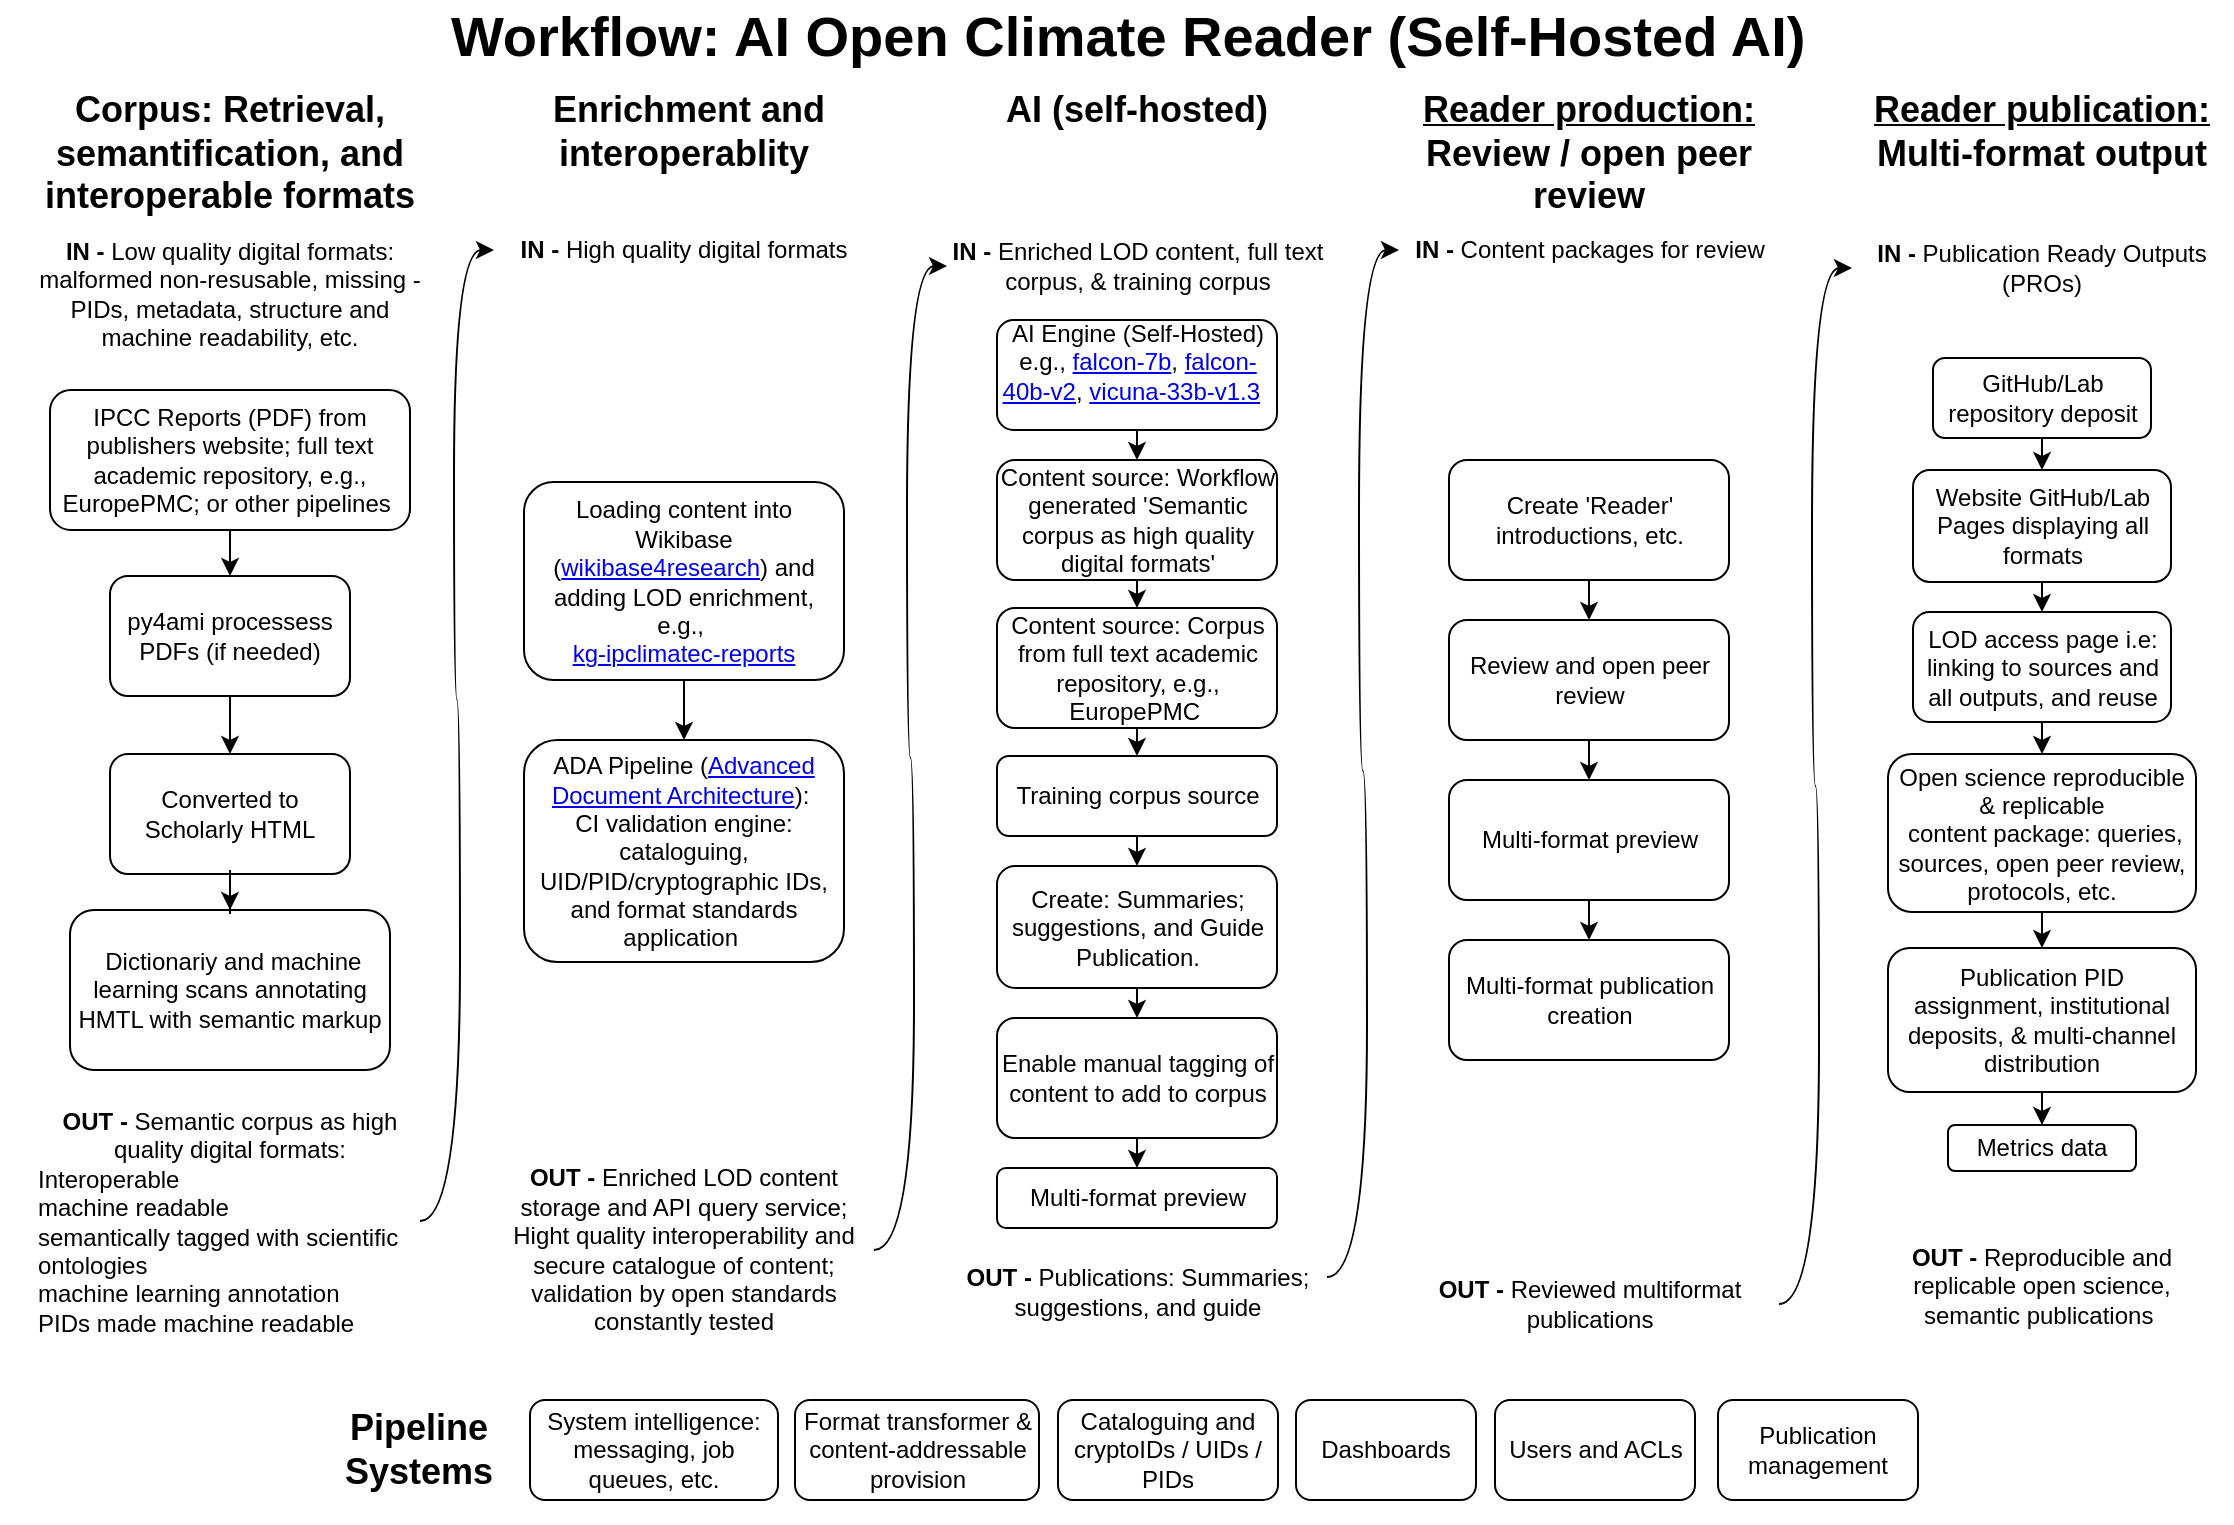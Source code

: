 <mxfile version="21.7.4" type="google">
  <diagram id="C5RBs43oDa-KdzZeNtuy" name="Page-1">
    <mxGraphModel grid="1" page="1" gridSize="10" guides="1" tooltips="1" connect="1" arrows="1" fold="1" pageScale="1" pageWidth="1169" pageHeight="827" math="0" shadow="0">
      <root>
        <mxCell id="WIyWlLk6GJQsqaUBKTNV-0" />
        <mxCell id="WIyWlLk6GJQsqaUBKTNV-1" parent="WIyWlLk6GJQsqaUBKTNV-0" />
        <mxCell id="x4M1q0g2KbSbPj9CyySW-11" value="&lt;font style=&quot;font-size: 28px;&quot;&gt;&lt;b&gt;Workflow: AI Open&amp;nbsp;&lt;span style=&quot;background-color: rgb(255, 255, 255); text-align: start;&quot;&gt;Climate Reader&lt;/span&gt;&lt;/b&gt;&lt;/font&gt;&lt;b style=&quot;border-color: var(--border-color); font-size: 28px;&quot;&gt;&amp;nbsp;(Self-Hosted AI)&amp;nbsp;&lt;/b&gt;" style="text;html=1;strokeColor=none;fillColor=none;align=center;verticalAlign=middle;whiteSpace=wrap;rounded=0;" vertex="1" parent="WIyWlLk6GJQsqaUBKTNV-1">
          <mxGeometry x="84" y="32" width="1010" height="36" as="geometry" />
        </mxCell>
        <mxCell id="CglgkmtGoOpy2V2FyTPp-98" value="&amp;nbsp;" style="text;html=1;align=center;verticalAlign=middle;resizable=0;points=[];autosize=1;" vertex="1" parent="x4M1q0g2KbSbPj9CyySW-11">
          <mxGeometry x="598" y="6" width="30" height="30" as="geometry" />
        </mxCell>
        <mxCell id="CglgkmtGoOpy2V2FyTPp-55" style="edgeStyle=orthogonalEdgeStyle;curved=1;rounded=0;orthogonalLoop=1;jettySize=auto;html=1;entryX=0;entryY=0.5;entryDx=0;entryDy=0;" edge="1" parent="WIyWlLk6GJQsqaUBKTNV-1" source="CglgkmtGoOpy2V2FyTPp-10" target="CglgkmtGoOpy2V2FyTPp-49">
          <mxGeometry relative="1" as="geometry">
            <mxPoint x="60" y="785" as="sourcePoint" />
          </mxGeometry>
        </mxCell>
        <mxCell id="CglgkmtGoOpy2V2FyTPp-100" style="edgeStyle=orthogonalEdgeStyle;rounded=0;orthogonalLoop=1;jettySize=auto;html=1;exitX=1;exitY=0.5;exitDx=0;exitDy=0;entryX=0;entryY=0.5;entryDx=0;entryDy=0;curved=1;" edge="1" parent="WIyWlLk6GJQsqaUBKTNV-1" source="CglgkmtGoOpy2V2FyTPp-50" target="CglgkmtGoOpy2V2FyTPp-89">
          <mxGeometry relative="1" as="geometry" />
        </mxCell>
        <mxCell id="CglgkmtGoOpy2V2FyTPp-58" style="edgeStyle=orthogonalEdgeStyle;curved=1;rounded=0;orthogonalLoop=1;jettySize=auto;html=1;exitX=1;exitY=0.5;exitDx=0;exitDy=0;entryX=0;entryY=0.5;entryDx=0;entryDy=0;" edge="1" parent="WIyWlLk6GJQsqaUBKTNV-1" source="CglgkmtGoOpy2V2FyTPp-52" target="CglgkmtGoOpy2V2FyTPp-53">
          <mxGeometry relative="1" as="geometry" />
        </mxCell>
        <mxCell id="CglgkmtGoOpy2V2FyTPp-99" style="edgeStyle=orthogonalEdgeStyle;rounded=0;orthogonalLoop=1;jettySize=auto;html=1;exitX=1;exitY=0.25;exitDx=0;exitDy=0;curved=1;entryX=0;entryY=0.5;entryDx=0;entryDy=0;" edge="1" parent="WIyWlLk6GJQsqaUBKTNV-1" source="CglgkmtGoOpy2V2FyTPp-90" target="CglgkmtGoOpy2V2FyTPp-51">
          <mxGeometry relative="1" as="geometry">
            <mxPoint x="710" y="125" as="targetPoint" />
          </mxGeometry>
        </mxCell>
        <mxCell id="CglgkmtGoOpy2V2FyTPp-115" value="" style="group" connectable="0" vertex="1" parent="WIyWlLk6GJQsqaUBKTNV-1">
          <mxGeometry x="947" y="83" width="190" height="607" as="geometry" />
        </mxCell>
        <mxCell id="29kLjcLZV9-w6qWOKntw-18" value="&lt;h2&gt;&lt;u&gt;Reader publication:&lt;/u&gt; Multi-format output&lt;/h2&gt;" style="text;html=1;strokeColor=none;fillColor=none;align=center;verticalAlign=middle;whiteSpace=wrap;rounded=0;" vertex="1" parent="CglgkmtGoOpy2V2FyTPp-115">
          <mxGeometry x="6" width="178" height="30" as="geometry" />
        </mxCell>
        <mxCell id="29kLjcLZV9-w6qWOKntw-29" value="Website GitHub/Lab Pages displaying all formats" style="rounded=1;whiteSpace=wrap;html=1;fontSize=12;glass=0;strokeWidth=1;shadow=0;spacing=4;" vertex="1" parent="CglgkmtGoOpy2V2FyTPp-115">
          <mxGeometry x="30.5" y="184" width="129" height="56" as="geometry" />
        </mxCell>
        <mxCell id="CglgkmtGoOpy2V2FyTPp-36" style="edgeStyle=orthogonalEdgeStyle;rounded=0;orthogonalLoop=1;jettySize=auto;html=1;exitX=0.5;exitY=1;exitDx=0;exitDy=0;entryX=0.5;entryY=0;entryDx=0;entryDy=0;" edge="1" parent="CglgkmtGoOpy2V2FyTPp-115" source="CglgkmtGoOpy2V2FyTPp-29" target="29kLjcLZV9-w6qWOKntw-29">
          <mxGeometry relative="1" as="geometry" />
        </mxCell>
        <mxCell id="CglgkmtGoOpy2V2FyTPp-29" value="GitHub/Lab repository deposit" style="rounded=1;whiteSpace=wrap;html=1;spacing=4;" vertex="1" parent="CglgkmtGoOpy2V2FyTPp-115">
          <mxGeometry x="40.5" y="128" width="109" height="40" as="geometry" />
        </mxCell>
        <mxCell id="CglgkmtGoOpy2V2FyTPp-30" value="LOD access page i.e: linking to sources and all outputs, and reuse" style="rounded=1;whiteSpace=wrap;html=1;fontSize=12;glass=0;strokeWidth=1;shadow=0;spacing=4;" vertex="1" parent="CglgkmtGoOpy2V2FyTPp-115">
          <mxGeometry x="30.5" y="255" width="129" height="55" as="geometry" />
        </mxCell>
        <mxCell id="CglgkmtGoOpy2V2FyTPp-37" style="edgeStyle=orthogonalEdgeStyle;rounded=0;orthogonalLoop=1;jettySize=auto;html=1;exitX=0.5;exitY=1;exitDx=0;exitDy=0;entryX=0.5;entryY=0;entryDx=0;entryDy=0;" edge="1" parent="CglgkmtGoOpy2V2FyTPp-115" source="29kLjcLZV9-w6qWOKntw-29" target="CglgkmtGoOpy2V2FyTPp-30">
          <mxGeometry relative="1" as="geometry" />
        </mxCell>
        <mxCell id="CglgkmtGoOpy2V2FyTPp-31" value="Open science reproducible &amp;amp; replicable&lt;br&gt;&amp;nbsp;content package: queries, sources, open peer review, protocols, etc." style="rounded=1;whiteSpace=wrap;html=1;fontSize=12;glass=0;strokeWidth=1;shadow=0;spacing=4;" vertex="1" parent="CglgkmtGoOpy2V2FyTPp-115">
          <mxGeometry x="18" y="326" width="154" height="79" as="geometry" />
        </mxCell>
        <mxCell id="CglgkmtGoOpy2V2FyTPp-38" style="edgeStyle=orthogonalEdgeStyle;rounded=0;orthogonalLoop=1;jettySize=auto;html=1;exitX=0.5;exitY=1;exitDx=0;exitDy=0;entryX=0.5;entryY=0;entryDx=0;entryDy=0;" edge="1" parent="CglgkmtGoOpy2V2FyTPp-115" source="CglgkmtGoOpy2V2FyTPp-30" target="CglgkmtGoOpy2V2FyTPp-31">
          <mxGeometry relative="1" as="geometry" />
        </mxCell>
        <mxCell id="CglgkmtGoOpy2V2FyTPp-32" value="Publication PID assignment, institutional deposits, &amp;amp; multi-channel distribution" style="rounded=1;whiteSpace=wrap;html=1;fontSize=12;glass=0;strokeWidth=1;shadow=0;spacing=4;" vertex="1" parent="CglgkmtGoOpy2V2FyTPp-115">
          <mxGeometry x="18" y="423" width="154" height="72" as="geometry" />
        </mxCell>
        <mxCell id="CglgkmtGoOpy2V2FyTPp-39" style="edgeStyle=orthogonalEdgeStyle;rounded=0;orthogonalLoop=1;jettySize=auto;html=1;exitX=0.5;exitY=1;exitDx=0;exitDy=0;entryX=0.5;entryY=0;entryDx=0;entryDy=0;" edge="1" parent="CglgkmtGoOpy2V2FyTPp-115" source="CglgkmtGoOpy2V2FyTPp-31" target="CglgkmtGoOpy2V2FyTPp-32">
          <mxGeometry relative="1" as="geometry" />
        </mxCell>
        <mxCell id="CglgkmtGoOpy2V2FyTPp-33" value="Metrics data" style="rounded=1;whiteSpace=wrap;html=1;fontSize=12;glass=0;strokeWidth=1;shadow=0;spacing=4;" vertex="1" parent="CglgkmtGoOpy2V2FyTPp-115">
          <mxGeometry x="48" y="511.5" width="94" height="23" as="geometry" />
        </mxCell>
        <mxCell id="CglgkmtGoOpy2V2FyTPp-40" style="edgeStyle=orthogonalEdgeStyle;rounded=0;orthogonalLoop=1;jettySize=auto;html=1;exitX=0.5;exitY=1;exitDx=0;exitDy=0;entryX=0.5;entryY=0;entryDx=0;entryDy=0;entryPerimeter=0;" edge="1" parent="CglgkmtGoOpy2V2FyTPp-115" source="CglgkmtGoOpy2V2FyTPp-32" target="CglgkmtGoOpy2V2FyTPp-33">
          <mxGeometry relative="1" as="geometry" />
        </mxCell>
        <mxCell id="CglgkmtGoOpy2V2FyTPp-53" value="&lt;b&gt;IN - &lt;/b&gt;Publication Ready Outputs (PROs)" style="text;html=1;strokeColor=none;fillColor=none;align=center;verticalAlign=middle;whiteSpace=wrap;rounded=0;" vertex="1" parent="CglgkmtGoOpy2V2FyTPp-115">
          <mxGeometry y="68" width="190" height="30" as="geometry" />
        </mxCell>
        <mxCell id="CglgkmtGoOpy2V2FyTPp-54" value="&lt;b&gt;OUT - &lt;/b&gt;Reproducible and replicable open science, semantic publications&amp;nbsp;" style="text;html=1;strokeColor=none;fillColor=none;align=center;verticalAlign=middle;whiteSpace=wrap;rounded=0;" vertex="1" parent="CglgkmtGoOpy2V2FyTPp-115">
          <mxGeometry x="8" y="577" width="174" height="30" as="geometry" />
        </mxCell>
        <mxCell id="CglgkmtGoOpy2V2FyTPp-116" value="" style="group" connectable="0" vertex="1" parent="WIyWlLk6GJQsqaUBKTNV-1">
          <mxGeometry x="713" y="94" width="205" height="605" as="geometry" />
        </mxCell>
        <mxCell id="29kLjcLZV9-w6qWOKntw-14" value="&lt;h2&gt;&lt;u&gt;Reader production:&lt;/u&gt; Review / open peer review&lt;/h2&gt;" style="text;html=1;strokeColor=none;fillColor=none;align=center;verticalAlign=middle;whiteSpace=wrap;rounded=0;" vertex="1" parent="CglgkmtGoOpy2V2FyTPp-116">
          <mxGeometry width="205" height="30" as="geometry" />
        </mxCell>
        <mxCell id="29kLjcLZV9-w6qWOKntw-16" value="Review and open peer review" style="rounded=1;whiteSpace=wrap;html=1;fontSize=12;glass=0;strokeWidth=1;shadow=0;" vertex="1" parent="CglgkmtGoOpy2V2FyTPp-116">
          <mxGeometry x="32.5" y="248" width="140" height="60" as="geometry" />
        </mxCell>
        <mxCell id="CglgkmtGoOpy2V2FyTPp-24" style="edgeStyle=orthogonalEdgeStyle;rounded=0;orthogonalLoop=1;jettySize=auto;html=1;exitX=0.5;exitY=1;exitDx=0;exitDy=0;entryX=0.5;entryY=0;entryDx=0;entryDy=0;" edge="1" parent="CglgkmtGoOpy2V2FyTPp-116" source="CglgkmtGoOpy2V2FyTPp-20" target="29kLjcLZV9-w6qWOKntw-16">
          <mxGeometry relative="1" as="geometry" />
        </mxCell>
        <mxCell id="CglgkmtGoOpy2V2FyTPp-20" value="Create &#39;Reader&#39; introductions, etc." style="rounded=1;whiteSpace=wrap;html=1;fontSize=12;glass=0;strokeWidth=1;shadow=0;" vertex="1" parent="CglgkmtGoOpy2V2FyTPp-116">
          <mxGeometry x="32.5" y="168" width="140" height="60" as="geometry" />
        </mxCell>
        <mxCell id="CglgkmtGoOpy2V2FyTPp-21" value="Multi-format preview" style="rounded=1;whiteSpace=wrap;html=1;fontSize=12;glass=0;strokeWidth=1;shadow=0;" vertex="1" parent="CglgkmtGoOpy2V2FyTPp-116">
          <mxGeometry x="32.5" y="328" width="140" height="60" as="geometry" />
        </mxCell>
        <mxCell id="CglgkmtGoOpy2V2FyTPp-25" style="edgeStyle=orthogonalEdgeStyle;rounded=0;orthogonalLoop=1;jettySize=auto;html=1;exitX=0.5;exitY=1;exitDx=0;exitDy=0;entryX=0.5;entryY=0;entryDx=0;entryDy=0;" edge="1" parent="CglgkmtGoOpy2V2FyTPp-116" source="29kLjcLZV9-w6qWOKntw-16" target="CglgkmtGoOpy2V2FyTPp-21">
          <mxGeometry relative="1" as="geometry" />
        </mxCell>
        <mxCell id="CglgkmtGoOpy2V2FyTPp-27" value="Multi-format publication creation" style="rounded=1;whiteSpace=wrap;html=1;fontSize=12;glass=0;strokeWidth=1;shadow=0;" vertex="1" parent="CglgkmtGoOpy2V2FyTPp-116">
          <mxGeometry x="32.5" y="408" width="140" height="60" as="geometry" />
        </mxCell>
        <mxCell id="CglgkmtGoOpy2V2FyTPp-28" style="edgeStyle=orthogonalEdgeStyle;rounded=0;orthogonalLoop=1;jettySize=auto;html=1;exitX=0.5;exitY=1;exitDx=0;exitDy=0;entryX=0.5;entryY=0;entryDx=0;entryDy=0;" edge="1" parent="CglgkmtGoOpy2V2FyTPp-116" source="CglgkmtGoOpy2V2FyTPp-21" target="CglgkmtGoOpy2V2FyTPp-27">
          <mxGeometry relative="1" as="geometry" />
        </mxCell>
        <mxCell id="CglgkmtGoOpy2V2FyTPp-51" value="&lt;b&gt;IN - &lt;/b&gt;Content packages for review" style="text;html=1;strokeColor=none;fillColor=none;align=center;verticalAlign=middle;whiteSpace=wrap;rounded=0;" vertex="1" parent="CglgkmtGoOpy2V2FyTPp-116">
          <mxGeometry x="7.5" y="48" width="190" height="30" as="geometry" />
        </mxCell>
        <mxCell id="CglgkmtGoOpy2V2FyTPp-52" value="&lt;b&gt;OUT - &lt;/b&gt;Reviewed multiformat publications" style="text;html=1;strokeColor=none;fillColor=none;align=center;verticalAlign=middle;whiteSpace=wrap;rounded=0;" vertex="1" parent="CglgkmtGoOpy2V2FyTPp-116">
          <mxGeometry x="7.5" y="575" width="190" height="30" as="geometry" />
        </mxCell>
        <mxCell id="CglgkmtGoOpy2V2FyTPp-117" value="" style="group" connectable="0" vertex="1" parent="WIyWlLk6GJQsqaUBKTNV-1">
          <mxGeometry x="487" y="72" width="205" height="621" as="geometry" />
        </mxCell>
        <mxCell id="CglgkmtGoOpy2V2FyTPp-74" value="&lt;h2&gt;AI (self-hosted)&lt;/h2&gt;" style="text;html=1;strokeColor=none;fillColor=none;align=center;verticalAlign=middle;whiteSpace=wrap;rounded=0;" vertex="1" parent="CglgkmtGoOpy2V2FyTPp-117">
          <mxGeometry width="205" height="30" as="geometry" />
        </mxCell>
        <mxCell id="CglgkmtGoOpy2V2FyTPp-77" value="Training corpus source" style="rounded=1;whiteSpace=wrap;html=1;fontSize=12;glass=0;strokeWidth=1;shadow=0;spacing=2;" vertex="1" parent="CglgkmtGoOpy2V2FyTPp-117">
          <mxGeometry x="32.5" y="338" width="140" height="40" as="geometry" />
        </mxCell>
        <mxCell id="CglgkmtGoOpy2V2FyTPp-79" value="AI Engine (Self-Hosted) e.g.,&amp;nbsp;&lt;a href=&quot;https://huggingface.co/h2oai/h2ogpt-gm-oasst1-en-2048-falcon-7b-v3&quot;&gt;falcon-7b&lt;/a&gt;,&amp;nbsp;&lt;a href=&quot;https://huggingface.co/h2oai/h2ogpt-gm-oasst1-en-2048-falcon-40b-v2&quot;&gt;falcon-40b-v2&lt;/a&gt;,&amp;nbsp;&lt;a href=&quot;https://huggingface.co/lmsys/vicuna-33b-v1.3&quot;&gt;vicuna-33b-v1.3&lt;/a&gt;&amp;nbsp;&amp;nbsp; &amp;nbsp;" style="rounded=1;whiteSpace=wrap;html=1;spacing=2;" vertex="1" parent="CglgkmtGoOpy2V2FyTPp-117">
          <mxGeometry x="32.5" y="120" width="140" height="55" as="geometry" />
        </mxCell>
        <mxCell id="CglgkmtGoOpy2V2FyTPp-81" value="Content source: Workflow generated &#39;&lt;span style=&quot;border-color: var(--border-color);&quot;&gt;Semantic corpus as&lt;/span&gt;&lt;b style=&quot;border-color: var(--border-color);&quot;&gt;&amp;nbsp;&lt;/b&gt;high quality digital formats&#39;" style="rounded=1;whiteSpace=wrap;html=1;fontSize=12;glass=0;strokeWidth=1;shadow=0;spacing=2;" vertex="1" parent="CglgkmtGoOpy2V2FyTPp-117">
          <mxGeometry x="32.5" y="190" width="140" height="60" as="geometry" />
        </mxCell>
        <mxCell id="CglgkmtGoOpy2V2FyTPp-78" style="edgeStyle=orthogonalEdgeStyle;rounded=0;orthogonalLoop=1;jettySize=auto;html=1;exitX=0.5;exitY=1;exitDx=0;exitDy=0;entryX=0.5;entryY=0;entryDx=0;entryDy=0;" edge="1" parent="CglgkmtGoOpy2V2FyTPp-117" source="CglgkmtGoOpy2V2FyTPp-79" target="CglgkmtGoOpy2V2FyTPp-81">
          <mxGeometry relative="1" as="geometry" />
        </mxCell>
        <mxCell id="CglgkmtGoOpy2V2FyTPp-82" style="edgeStyle=orthogonalEdgeStyle;rounded=0;orthogonalLoop=1;jettySize=auto;html=1;exitX=0.5;exitY=1;exitDx=0;exitDy=0;entryX=0.5;entryY=0;entryDx=0;entryDy=0;" edge="1" parent="CglgkmtGoOpy2V2FyTPp-117" source="CglgkmtGoOpy2V2FyTPp-83" target="CglgkmtGoOpy2V2FyTPp-77">
          <mxGeometry relative="1" as="geometry" />
        </mxCell>
        <mxCell id="CglgkmtGoOpy2V2FyTPp-83" value="Content source: Corpus from full text academic repository, e.g., EuropePMC&amp;nbsp;" style="rounded=1;whiteSpace=wrap;html=1;fontSize=12;glass=0;strokeWidth=1;shadow=0;spacing=2;" vertex="1" parent="CglgkmtGoOpy2V2FyTPp-117">
          <mxGeometry x="32.5" y="264" width="140" height="60" as="geometry" />
        </mxCell>
        <mxCell id="CglgkmtGoOpy2V2FyTPp-80" style="edgeStyle=orthogonalEdgeStyle;rounded=0;orthogonalLoop=1;jettySize=auto;html=1;exitX=0.5;exitY=1;exitDx=0;exitDy=0;entryX=0.5;entryY=0;entryDx=0;entryDy=0;" edge="1" parent="CglgkmtGoOpy2V2FyTPp-117" source="CglgkmtGoOpy2V2FyTPp-81" target="CglgkmtGoOpy2V2FyTPp-83">
          <mxGeometry relative="1" as="geometry" />
        </mxCell>
        <mxCell id="CglgkmtGoOpy2V2FyTPp-85" value="Create: Summaries; suggestions, and Guide Publication." style="rounded=1;whiteSpace=wrap;html=1;fontSize=12;glass=0;strokeWidth=1;shadow=0;spacing=2;" vertex="1" parent="CglgkmtGoOpy2V2FyTPp-117">
          <mxGeometry x="32.5" y="393" width="140" height="61" as="geometry" />
        </mxCell>
        <mxCell id="CglgkmtGoOpy2V2FyTPp-104" value="&amp;nbsp;" style="text;html=1;align=center;verticalAlign=middle;resizable=0;points=[];autosize=1;" vertex="1" parent="CglgkmtGoOpy2V2FyTPp-85">
          <mxGeometry x="55" y="31" width="30" height="30" as="geometry" />
        </mxCell>
        <mxCell id="CglgkmtGoOpy2V2FyTPp-76" style="edgeStyle=orthogonalEdgeStyle;rounded=0;orthogonalLoop=1;jettySize=auto;html=1;exitX=0.5;exitY=1;exitDx=0;exitDy=0;entryX=0.5;entryY=0;entryDx=0;entryDy=0;" edge="1" parent="CglgkmtGoOpy2V2FyTPp-117" source="CglgkmtGoOpy2V2FyTPp-77" target="CglgkmtGoOpy2V2FyTPp-85">
          <mxGeometry relative="1" as="geometry" />
        </mxCell>
        <mxCell id="CglgkmtGoOpy2V2FyTPp-86" style="edgeStyle=none;rounded=0;orthogonalLoop=1;jettySize=auto;html=1;exitX=0.5;exitY=1;exitDx=0;exitDy=0;" edge="1" parent="CglgkmtGoOpy2V2FyTPp-117" source="CglgkmtGoOpy2V2FyTPp-87">
          <mxGeometry relative="1" as="geometry">
            <mxPoint x="102.5" y="500" as="targetPoint" />
          </mxGeometry>
        </mxCell>
        <mxCell id="CglgkmtGoOpy2V2FyTPp-87" value="Enable manual tagging of content to add to corpus" style="rounded=1;whiteSpace=wrap;html=1;fontSize=12;glass=0;strokeWidth=1;shadow=0;spacing=2;" vertex="1" parent="CglgkmtGoOpy2V2FyTPp-117">
          <mxGeometry x="32.5" y="469" width="140" height="60" as="geometry" />
        </mxCell>
        <mxCell id="CglgkmtGoOpy2V2FyTPp-84" style="edgeStyle=orthogonalEdgeStyle;rounded=0;orthogonalLoop=1;jettySize=auto;html=1;exitX=0.5;exitY=1;exitDx=0;exitDy=0;entryX=0.5;entryY=0;entryDx=0;entryDy=0;" edge="1" parent="CglgkmtGoOpy2V2FyTPp-117" source="CglgkmtGoOpy2V2FyTPp-85" target="CglgkmtGoOpy2V2FyTPp-87">
          <mxGeometry relative="1" as="geometry" />
        </mxCell>
        <mxCell id="CglgkmtGoOpy2V2FyTPp-89" value="&lt;b&gt;IN - &lt;/b&gt;Enriched LOD content, full text corpus, &amp;amp; training corpus" style="text;html=1;strokeColor=none;fillColor=none;align=center;verticalAlign=middle;whiteSpace=wrap;rounded=0;" vertex="1" parent="CglgkmtGoOpy2V2FyTPp-117">
          <mxGeometry x="7.5" y="78" width="190" height="30" as="geometry" />
        </mxCell>
        <mxCell id="CglgkmtGoOpy2V2FyTPp-90" value="&lt;b&gt;OUT - &lt;/b&gt;Publications: Summaries; suggestions, and guide" style="text;html=1;strokeColor=none;fillColor=none;align=center;verticalAlign=middle;whiteSpace=wrap;rounded=0;" vertex="1" parent="CglgkmtGoOpy2V2FyTPp-117">
          <mxGeometry x="7.5" y="591" width="190" height="30" as="geometry" />
        </mxCell>
        <mxCell id="CglgkmtGoOpy2V2FyTPp-91" value="Multi-format preview" style="rounded=1;whiteSpace=wrap;html=1;fontSize=12;glass=0;strokeWidth=1;shadow=0;spacing=2;" vertex="1" parent="CglgkmtGoOpy2V2FyTPp-117">
          <mxGeometry x="32.5" y="544" width="140" height="30" as="geometry" />
        </mxCell>
        <mxCell id="CglgkmtGoOpy2V2FyTPp-95" style="edgeStyle=none;rounded=0;orthogonalLoop=1;jettySize=auto;html=1;exitX=0.5;exitY=1;exitDx=0;exitDy=0;entryX=0.5;entryY=0;entryDx=0;entryDy=0;" edge="1" parent="CglgkmtGoOpy2V2FyTPp-117" source="CglgkmtGoOpy2V2FyTPp-87" target="CglgkmtGoOpy2V2FyTPp-91">
          <mxGeometry relative="1" as="geometry" />
        </mxCell>
        <mxCell id="CglgkmtGoOpy2V2FyTPp-118" value="" style="group" connectable="0" vertex="1" parent="WIyWlLk6GJQsqaUBKTNV-1">
          <mxGeometry x="268" y="83" width="190" height="589" as="geometry" />
        </mxCell>
        <mxCell id="CglgkmtGoOpy2V2FyTPp-13" value="&lt;h2&gt;&amp;nbsp;Enrichment and interoperablity&lt;/h2&gt;" style="text;html=1;strokeColor=none;fillColor=none;align=center;verticalAlign=middle;whiteSpace=wrap;rounded=0;" vertex="1" parent="CglgkmtGoOpy2V2FyTPp-118">
          <mxGeometry x="20" width="150" height="30" as="geometry" />
        </mxCell>
        <mxCell id="CglgkmtGoOpy2V2FyTPp-14" value="Loading content into Wikibase (&lt;a href=&quot;https://nfdi4culture.de/services/details/wikibase4research.html&quot;&gt;wikibase4research&lt;/a&gt;) and adding LOD enrichment, e.g.,&amp;nbsp;&lt;br&gt;&lt;a href=&quot;https://kg-ipclimatec-reports.wikibase.cloud/wiki/Main_Page&quot;&gt;kg-ipclimatec-reports&lt;/a&gt;" style="rounded=1;whiteSpace=wrap;html=1;fontSize=12;glass=0;strokeWidth=1;shadow=0;spacing=8;" vertex="1" parent="CglgkmtGoOpy2V2FyTPp-118">
          <mxGeometry x="15" y="190" width="160" height="99" as="geometry" />
        </mxCell>
        <mxCell id="CglgkmtGoOpy2V2FyTPp-16" value="ADA Pipeline (&lt;a href=&quot;https://github.com/TIBHannover/ADA&quot;&gt;Advanced Document Architecture&lt;/a&gt;):&amp;nbsp;&lt;span id=&quot;docs-internal-guid-bdc44ef2-7fff-72a0-070d-18869d13df16&quot;&gt;&lt;/span&gt;&lt;br&gt;CI validation engine: cataloguing, UID/PID/cryptographic IDs, and format standards application&amp;nbsp;&lt;span id=&quot;docs-internal-guid-371aaedd-7fff-ebd1-4b76-38ff8bda45d9&quot;&gt;&lt;/span&gt;&lt;span id=&quot;docs-internal-guid-eb73a7f1-7fff-24d7-831a-840bf4944e65&quot;&gt;&lt;/span&gt;&lt;span id=&quot;docs-internal-guid-bdc44ef2-7fff-72a0-070d-18869d13df16&quot;&gt;&lt;/span&gt;" style="rounded=1;whiteSpace=wrap;html=1;fontSize=12;glass=0;strokeWidth=1;shadow=0;spacing=8;" vertex="1" parent="CglgkmtGoOpy2V2FyTPp-118">
          <mxGeometry x="15" y="319" width="160" height="111" as="geometry" />
        </mxCell>
        <mxCell id="CglgkmtGoOpy2V2FyTPp-61" style="edgeStyle=none;rounded=0;orthogonalLoop=1;jettySize=auto;html=1;exitX=0.5;exitY=1;exitDx=0;exitDy=0;entryX=0.5;entryY=0;entryDx=0;entryDy=0;" edge="1" parent="CglgkmtGoOpy2V2FyTPp-118" source="CglgkmtGoOpy2V2FyTPp-14" target="CglgkmtGoOpy2V2FyTPp-16">
          <mxGeometry relative="1" as="geometry" />
        </mxCell>
        <mxCell id="CglgkmtGoOpy2V2FyTPp-49" value="&lt;b&gt;IN -&amp;nbsp;&lt;/b&gt;High quality digital formats" style="text;html=1;strokeColor=none;fillColor=none;align=center;verticalAlign=middle;whiteSpace=wrap;rounded=0;" vertex="1" parent="CglgkmtGoOpy2V2FyTPp-118">
          <mxGeometry y="59" width="190" height="30" as="geometry" />
        </mxCell>
        <mxCell id="CglgkmtGoOpy2V2FyTPp-50" value="&lt;b&gt;OUT - &lt;/b&gt;Enriched&amp;nbsp;LOD content storage and API query service; Hight quality interoperability and secure catalogue of content; validation by open standards constantly tested" style="text;html=1;strokeColor=none;fillColor=none;align=center;verticalAlign=middle;whiteSpace=wrap;rounded=0;" vertex="1" parent="CglgkmtGoOpy2V2FyTPp-118">
          <mxGeometry y="559" width="190" height="30" as="geometry" />
        </mxCell>
        <mxCell id="CglgkmtGoOpy2V2FyTPp-119" value="" style="group" connectable="0" vertex="1" parent="WIyWlLk6GJQsqaUBKTNV-1">
          <mxGeometry x="21" y="94" width="230" height="599" as="geometry" />
        </mxCell>
        <mxCell id="WIyWlLk6GJQsqaUBKTNV-3" value="IPCC Reports (PDF) from publishers website; full text academic repository, e.g., EuropePMC; or other pipelines&amp;nbsp;" style="rounded=1;whiteSpace=wrap;html=1;fontSize=12;glass=0;strokeWidth=1;shadow=0;spacing=2;" vertex="1" parent="CglgkmtGoOpy2V2FyTPp-119">
          <mxGeometry x="25" y="133" width="180" height="70" as="geometry" />
        </mxCell>
        <mxCell id="29kLjcLZV9-w6qWOKntw-4" value="Converted to Scholarly HTML" style="rounded=1;whiteSpace=wrap;html=1;fontSize=12;glass=0;strokeWidth=1;shadow=0;spacing=2;" vertex="1" parent="CglgkmtGoOpy2V2FyTPp-119">
          <mxGeometry x="55" y="315" width="120" height="60" as="geometry" />
        </mxCell>
        <mxCell id="29kLjcLZV9-w6qWOKntw-13" value="&lt;h2&gt;Corpus: Retrieval, semantification, and interoperable formats&lt;/h2&gt;" style="text;html=1;strokeColor=none;fillColor=none;align=center;verticalAlign=middle;whiteSpace=wrap;rounded=0;" vertex="1" parent="CglgkmtGoOpy2V2FyTPp-119">
          <mxGeometry width="230" height="30" as="geometry" />
        </mxCell>
        <mxCell id="CglgkmtGoOpy2V2FyTPp-5" style="edgeStyle=orthogonalEdgeStyle;rounded=0;orthogonalLoop=1;jettySize=auto;html=1;exitX=0.5;exitY=1;exitDx=0;exitDy=0;entryX=0.5;entryY=0;entryDx=0;entryDy=0;" edge="1" parent="CglgkmtGoOpy2V2FyTPp-119" source="CglgkmtGoOpy2V2FyTPp-1" target="29kLjcLZV9-w6qWOKntw-4">
          <mxGeometry relative="1" as="geometry" />
        </mxCell>
        <mxCell id="CglgkmtGoOpy2V2FyTPp-1" value="py4ami processess PDFs (if needed)" style="rounded=1;whiteSpace=wrap;html=1;spacing=2;" vertex="1" parent="CglgkmtGoOpy2V2FyTPp-119">
          <mxGeometry x="55" y="226" width="120" height="60" as="geometry" />
        </mxCell>
        <mxCell id="CglgkmtGoOpy2V2FyTPp-12" style="edgeStyle=orthogonalEdgeStyle;rounded=0;orthogonalLoop=1;jettySize=auto;html=1;exitX=0.5;exitY=1;exitDx=0;exitDy=0;entryX=0.5;entryY=0;entryDx=0;entryDy=0;" edge="1" parent="CglgkmtGoOpy2V2FyTPp-119" source="WIyWlLk6GJQsqaUBKTNV-3" target="CglgkmtGoOpy2V2FyTPp-1">
          <mxGeometry relative="1" as="geometry" />
        </mxCell>
        <mxCell id="CglgkmtGoOpy2V2FyTPp-2" value="&amp;nbsp;Dictionariy and machine learning scans annotating HMTL with semantic markup" style="rounded=1;whiteSpace=wrap;html=1;spacing=2;" vertex="1" parent="CglgkmtGoOpy2V2FyTPp-119">
          <mxGeometry x="35" y="393" width="160" height="80" as="geometry" />
        </mxCell>
        <mxCell id="CglgkmtGoOpy2V2FyTPp-102" value="&amp;nbsp;" style="text;html=1;align=center;verticalAlign=middle;resizable=0;points=[];autosize=1;" vertex="1" parent="CglgkmtGoOpy2V2FyTPp-2">
          <mxGeometry x="65" y="45" width="30" height="30" as="geometry" />
        </mxCell>
        <mxCell id="CglgkmtGoOpy2V2FyTPp-3" value="" style="edgeStyle=orthogonalEdgeStyle;rounded=0;orthogonalLoop=1;jettySize=auto;html=1;" edge="1" parent="CglgkmtGoOpy2V2FyTPp-119" source="29kLjcLZV9-w6qWOKntw-4" target="CglgkmtGoOpy2V2FyTPp-2">
          <mxGeometry relative="1" as="geometry" />
        </mxCell>
        <mxCell id="CglgkmtGoOpy2V2FyTPp-9" value="&lt;b&gt;IN -&amp;nbsp;&lt;/b&gt;Low quality digital formats: malformed non-resusable, missing - PIDs, metadata, structure and machine readability, etc." style="text;html=1;strokeColor=none;fillColor=none;align=center;verticalAlign=middle;whiteSpace=wrap;rounded=0;" vertex="1" parent="CglgkmtGoOpy2V2FyTPp-119">
          <mxGeometry x="18" y="70" width="194" height="30" as="geometry" />
        </mxCell>
        <mxCell id="CglgkmtGoOpy2V2FyTPp-10" value="&lt;b&gt;OUT - &lt;/b&gt;Semantic corpus as&amp;nbsp;high quality digital formats:&lt;br&gt;&lt;div style=&quot;text-align: left;&quot;&gt;&lt;span style=&quot;background-color: initial;&quot;&gt;Interoperable&lt;/span&gt;&lt;/div&gt;&lt;span style=&quot;background-color: initial;&quot;&gt;&lt;div style=&quot;text-align: left;&quot;&gt;&lt;span style=&quot;background-color: initial;&quot;&gt;machine readable&lt;/span&gt;&lt;/div&gt;&lt;/span&gt;&lt;span style=&quot;background-color: initial;&quot;&gt;&lt;div style=&quot;text-align: left;&quot;&gt;&lt;span style=&quot;background-color: initial;&quot;&gt;semantically tagged with scientific ontologies&lt;/span&gt;&lt;/div&gt;&lt;/span&gt;&lt;span style=&quot;background-color: initial;&quot;&gt;&lt;div style=&quot;text-align: left;&quot;&gt;&lt;span style=&quot;background-color: initial;&quot;&gt;machine learning annotation&lt;/span&gt;&lt;/div&gt;&lt;/span&gt;&lt;span style=&quot;background-color: initial;&quot;&gt;&lt;div style=&quot;text-align: left;&quot;&gt;&lt;span style=&quot;background-color: initial;&quot;&gt;PIDs made machine readable&lt;/span&gt;&lt;/div&gt;&lt;/span&gt;" style="text;html=1;strokeColor=none;fillColor=none;align=center;verticalAlign=middle;whiteSpace=wrap;rounded=0;spacing=0;" vertex="1" parent="CglgkmtGoOpy2V2FyTPp-119">
          <mxGeometry x="20" y="498" width="190" height="101" as="geometry" />
        </mxCell>
        <mxCell id="CglgkmtGoOpy2V2FyTPp-120" value="" style="group" connectable="0" vertex="1" parent="WIyWlLk6GJQsqaUBKTNV-1">
          <mxGeometry x="170" y="732" width="810" height="50" as="geometry" />
        </mxCell>
        <mxCell id="CglgkmtGoOpy2V2FyTPp-42" value="&lt;h2&gt;Pipeline Systems&lt;/h2&gt;" style="text;html=1;strokeColor=none;fillColor=none;align=center;verticalAlign=middle;whiteSpace=wrap;rounded=0;" vertex="1" parent="CglgkmtGoOpy2V2FyTPp-120">
          <mxGeometry y="10" width="121" height="30" as="geometry" />
        </mxCell>
        <mxCell id="CglgkmtGoOpy2V2FyTPp-43" value="System intelligence: messaging, job queues, etc." style="rounded=1;whiteSpace=wrap;html=1;fontSize=12;glass=0;strokeWidth=1;shadow=0;spacing=4;" vertex="1" parent="CglgkmtGoOpy2V2FyTPp-120">
          <mxGeometry x="116" width="124" height="50" as="geometry" />
        </mxCell>
        <mxCell id="CglgkmtGoOpy2V2FyTPp-44" value="Format transformer &amp;amp; content-addressable provision" style="rounded=1;whiteSpace=wrap;html=1;fontSize=12;glass=0;strokeWidth=1;shadow=0;spacing=4;" vertex="1" parent="CglgkmtGoOpy2V2FyTPp-120">
          <mxGeometry x="248.5" width="122" height="50" as="geometry" />
        </mxCell>
        <mxCell id="CglgkmtGoOpy2V2FyTPp-45" value="Cataloguing and cryptoIDs / UIDs / PIDs" style="rounded=1;whiteSpace=wrap;html=1;fontSize=12;glass=0;strokeWidth=1;shadow=0;spacing=4;" vertex="1" parent="CglgkmtGoOpy2V2FyTPp-120">
          <mxGeometry x="380" width="110" height="50" as="geometry" />
        </mxCell>
        <mxCell id="CglgkmtGoOpy2V2FyTPp-46" value="Dashboards" style="rounded=1;whiteSpace=wrap;html=1;fontSize=12;glass=0;strokeWidth=1;shadow=0;spacing=4;" vertex="1" parent="CglgkmtGoOpy2V2FyTPp-120">
          <mxGeometry x="499" width="90" height="50" as="geometry" />
        </mxCell>
        <mxCell id="CglgkmtGoOpy2V2FyTPp-47" value="Users and ACLs" style="rounded=1;whiteSpace=wrap;html=1;fontSize=12;glass=0;strokeWidth=1;shadow=0;spacing=4;" vertex="1" parent="CglgkmtGoOpy2V2FyTPp-120">
          <mxGeometry x="598.5" width="100" height="50" as="geometry" />
        </mxCell>
        <mxCell id="CglgkmtGoOpy2V2FyTPp-48" value="Publication management" style="rounded=1;whiteSpace=wrap;html=1;fontSize=12;glass=0;strokeWidth=1;shadow=0;spacing=4;" vertex="1" parent="CglgkmtGoOpy2V2FyTPp-120">
          <mxGeometry x="710" width="100" height="50" as="geometry" />
        </mxCell>
      </root>
    </mxGraphModel>
  </diagram>
</mxfile>
